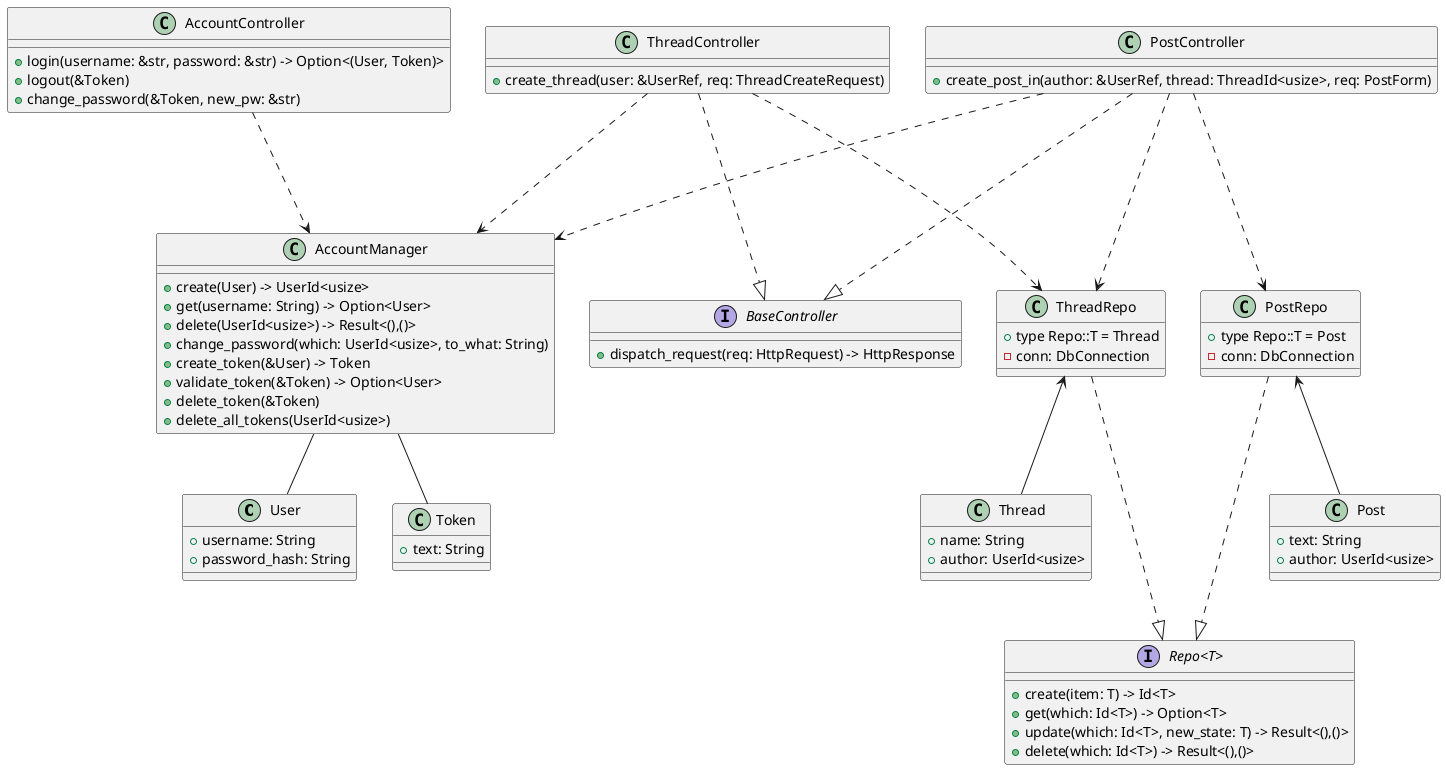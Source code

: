 @startuml AppControllerClasses

class User {
    + username: String
    + password_hash: String
}
class Token {
    + text: String
}

class AccountController {
    + login(username: &str, password: &str) -> Option<(User, Token)>
    + logout(&Token)
    + change_password(&Token, new_pw: &str)

}



AccountController -.-> AccountManager

class ThreadController {
    + create_thread(user: &UserRef, req: ThreadCreateRequest)
}


AccountManager -- Token
AccountManager -- User



ThreadController -.-> AccountManager
class PostController {
    + create_post_in(author: &UserRef, thread: ThreadId<usize>, req: PostForm)
}

PostController -.-> AccountManager

class AccountManager {
    + create(User) -> UserId<usize>
    + get(username: String) -> Option<User>
    + delete(UserId<usize>) -> Result<(),()>
    + change_password(which: UserId<usize>, to_what: String)
    + create_token(&User) -> Token
    + validate_token(&Token) -> Option<User>
    + delete_token(&Token)
    + delete_all_tokens(UserId<usize>)
}

class Thread {
    + name: String
    + author: UserId<usize>
}
class Post {
    + text: String
    + author: UserId<usize>
}

class ThreadRepo {
    + type Repo::T = Thread
    - conn: DbConnection
}
class PostRepo {
    + type Repo::T = Post
    - conn: DbConnection
}

PostRepo <-- Post

interface "Repo<T>" {
    + create(item: T) -> Id<T>
    + get(which: Id<T>) -> Option<T>
    + update(which: Id<T>, new_state: T) -> Result<(),()>
    + delete(which: Id<T>) -> Result<(),()>
}

ThreadRepo -.-|> "Repo<T>"

interface BaseController {
    + dispatch_request(req: HttpRequest) -> HttpResponse
}

PostController -.-|> BaseController
ThreadController -.-|> BaseController

PostController -.-> PostRepo
PostController -.-> ThreadRepo

PostRepo -.-|> "Repo<T>"

ThreadRepo <-- Thread

ThreadController -.-> ThreadRepo



@enduml